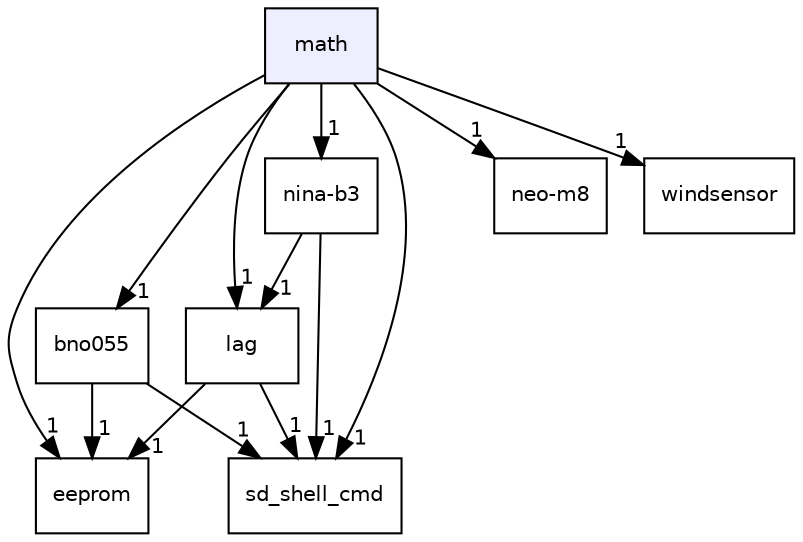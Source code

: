 digraph "math" {
  compound=true
  node [ fontsize="10", fontname="Helvetica"];
  edge [ labelfontsize="10", labelfontname="Helvetica"];
  dir_296d53ceaeaa7e099814a6def439fe8a [shape=box, label="math", style="filled", fillcolor="#eeeeff", pencolor="black", URL="dir_296d53ceaeaa7e099814a6def439fe8a.html"];
  dir_a84c1585dfb9fdbc90fb56a8ecabf169 [shape=box label="bno055" URL="dir_a84c1585dfb9fdbc90fb56a8ecabf169.html"];
  dir_fcd570af4adb5aeeaf4e21d26b73bf43 [shape=box label="neo-m8" URL="dir_fcd570af4adb5aeeaf4e21d26b73bf43.html"];
  dir_fa753a09c1860d819d579f23f194701b [shape=box label="eeprom" URL="dir_fa753a09c1860d819d579f23f194701b.html"];
  dir_5b019a5fdd95bec04ce5efcea618dfa5 [shape=box label="nina-b3" URL="dir_5b019a5fdd95bec04ce5efcea618dfa5.html"];
  dir_d91d62955b7477f35b9ee8b17e4ea395 [shape=box label="sd_shell_cmd" URL="dir_d91d62955b7477f35b9ee8b17e4ea395.html"];
  dir_284b3a1c674245feefb495f6c1074a5e [shape=box label="windsensor" URL="dir_284b3a1c674245feefb495f6c1074a5e.html"];
  dir_bc520c87144eb3431848004f2cf124ff [shape=box label="lag" URL="dir_bc520c87144eb3431848004f2cf124ff.html"];
  dir_a84c1585dfb9fdbc90fb56a8ecabf169->dir_fa753a09c1860d819d579f23f194701b [headlabel="1", labeldistance=1.5 headhref="dir_000010_000014.html"];
  dir_a84c1585dfb9fdbc90fb56a8ecabf169->dir_d91d62955b7477f35b9ee8b17e4ea395 [headlabel="1", labeldistance=1.5 headhref="dir_000010_000025.html"];
  dir_296d53ceaeaa7e099814a6def439fe8a->dir_a84c1585dfb9fdbc90fb56a8ecabf169 [headlabel="1", labeldistance=1.5 headhref="dir_000019_000010.html"];
  dir_296d53ceaeaa7e099814a6def439fe8a->dir_fcd570af4adb5aeeaf4e21d26b73bf43 [headlabel="1", labeldistance=1.5 headhref="dir_000019_000022.html"];
  dir_296d53ceaeaa7e099814a6def439fe8a->dir_fa753a09c1860d819d579f23f194701b [headlabel="1", labeldistance=1.5 headhref="dir_000019_000014.html"];
  dir_296d53ceaeaa7e099814a6def439fe8a->dir_5b019a5fdd95bec04ce5efcea618dfa5 [headlabel="1", labeldistance=1.5 headhref="dir_000019_000023.html"];
  dir_296d53ceaeaa7e099814a6def439fe8a->dir_d91d62955b7477f35b9ee8b17e4ea395 [headlabel="1", labeldistance=1.5 headhref="dir_000019_000025.html"];
  dir_296d53ceaeaa7e099814a6def439fe8a->dir_284b3a1c674245feefb495f6c1074a5e [headlabel="1", labeldistance=1.5 headhref="dir_000019_000027.html"];
  dir_296d53ceaeaa7e099814a6def439fe8a->dir_bc520c87144eb3431848004f2cf124ff [headlabel="1", labeldistance=1.5 headhref="dir_000019_000018.html"];
  dir_5b019a5fdd95bec04ce5efcea618dfa5->dir_d91d62955b7477f35b9ee8b17e4ea395 [headlabel="1", labeldistance=1.5 headhref="dir_000023_000025.html"];
  dir_5b019a5fdd95bec04ce5efcea618dfa5->dir_bc520c87144eb3431848004f2cf124ff [headlabel="1", labeldistance=1.5 headhref="dir_000023_000018.html"];
  dir_bc520c87144eb3431848004f2cf124ff->dir_fa753a09c1860d819d579f23f194701b [headlabel="1", labeldistance=1.5 headhref="dir_000018_000014.html"];
  dir_bc520c87144eb3431848004f2cf124ff->dir_d91d62955b7477f35b9ee8b17e4ea395 [headlabel="1", labeldistance=1.5 headhref="dir_000018_000025.html"];
}
